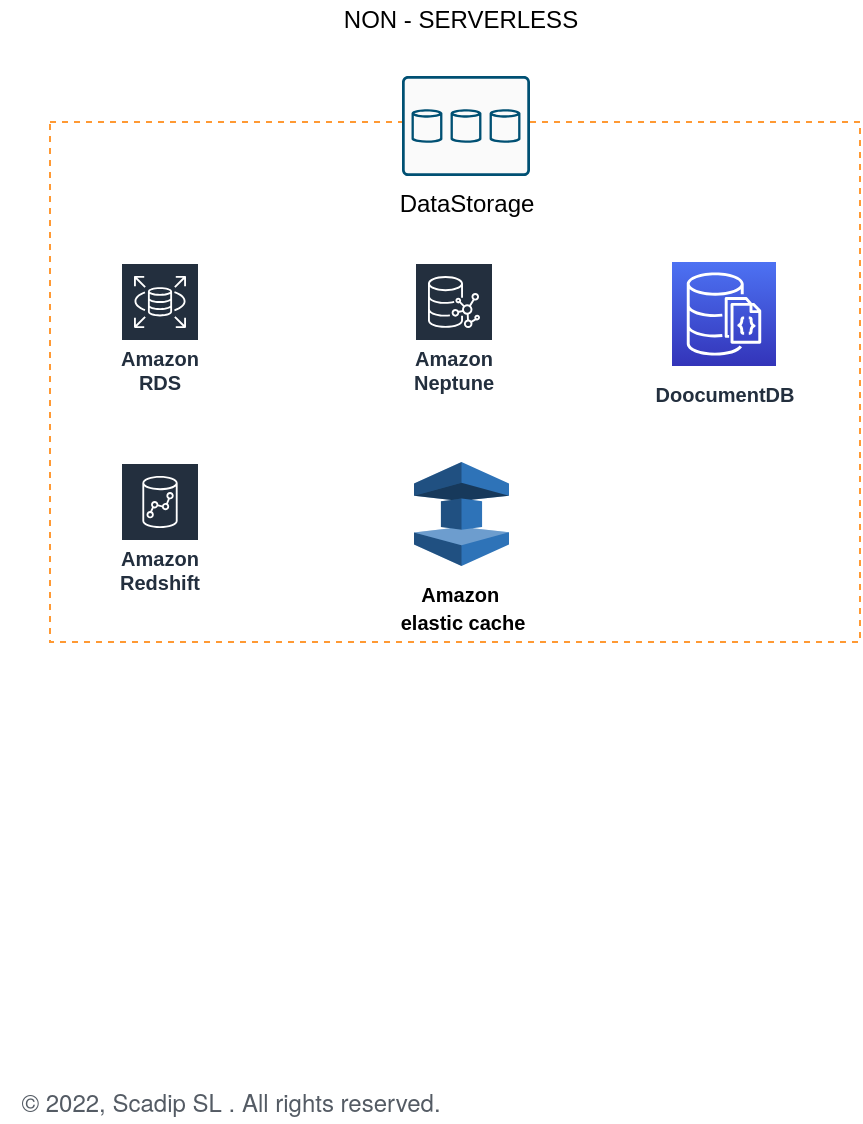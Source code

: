 <mxfile version="20.2.2" type="github">
  <diagram id="H57M7xQ1DezGqPtH5ixz" name="Page-1">
    <mxGraphModel dx="1055" dy="571" grid="1" gridSize="10" guides="1" tooltips="1" connect="1" arrows="1" fold="1" page="1" pageScale="1" pageWidth="583" pageHeight="827" math="0" shadow="0">
      <root>
        <mxCell id="0" />
        <mxCell id="1" parent="0" />
        <mxCell id="E7UOl0bArKBPDQY0iL0o-1" value="" style="rounded=0;whiteSpace=wrap;html=1;dashed=1;fillColor=none;strokeColor=#FF9933;" parent="1" vertex="1">
          <mxGeometry x="75" y="100" width="405" height="260" as="geometry" />
        </mxCell>
        <mxCell id="E7UOl0bArKBPDQY0iL0o-2" value="DataStorage" style="sketch=0;points=[[0.015,0.015,0],[0.985,0.015,0],[0.985,0.985,0],[0.015,0.985,0],[0.25,0,0],[0.5,0,0],[0.75,0,0],[1,0.25,0],[1,0.5,0],[1,0.75,0],[0.75,1,0],[0.5,1,0],[0.25,1,0],[0,0.75,0],[0,0.5,0],[0,0.25,0]];verticalLabelPosition=bottom;html=1;verticalAlign=top;aspect=fixed;align=center;pointerEvents=1;shape=mxgraph.cisco19.rect;prIcon=storage;fillColor=#FAFAFA;strokeColor=#005073;fontSize=12;" parent="1" vertex="1">
          <mxGeometry x="251" y="77" width="64" height="50" as="geometry" />
        </mxCell>
        <mxCell id="E7UOl0bArKBPDQY0iL0o-10" value="NON - SERVERLESS" style="text;html=1;align=center;verticalAlign=middle;resizable=0;points=[];autosize=1;strokeColor=none;fillColor=none;" parent="1" vertex="1">
          <mxGeometry x="215" y="39" width="130" height="20" as="geometry" />
        </mxCell>
        <mxCell id="E7UOl0bArKBPDQY0iL0o-11" value="Amazon RDS" style="sketch=0;outlineConnect=0;fontColor=#232F3E;gradientColor=none;strokeColor=#ffffff;fillColor=#232F3E;dashed=0;verticalLabelPosition=middle;verticalAlign=bottom;align=center;html=1;whiteSpace=wrap;fontSize=10;fontStyle=1;spacing=3;shape=mxgraph.aws4.productIcon;prIcon=mxgraph.aws4.rds;" parent="1" vertex="1">
          <mxGeometry x="110" y="170" width="40" height="70" as="geometry" />
        </mxCell>
        <mxCell id="E7UOl0bArKBPDQY0iL0o-12" value="Amazon Redshift" style="sketch=0;outlineConnect=0;fontColor=#232F3E;gradientColor=none;strokeColor=#ffffff;fillColor=#232F3E;dashed=0;verticalLabelPosition=middle;verticalAlign=bottom;align=center;html=1;whiteSpace=wrap;fontSize=10;fontStyle=1;spacing=3;shape=mxgraph.aws4.productIcon;prIcon=mxgraph.aws4.redshift;" parent="1" vertex="1">
          <mxGeometry x="110" y="270" width="40" height="70" as="geometry" />
        </mxCell>
        <mxCell id="E7UOl0bArKBPDQY0iL0o-13" value="&lt;font style=&quot;font-size: 10px;&quot;&gt;&lt;b&gt;Amazon&amp;nbsp;&lt;br&gt;elastic cache&lt;/b&gt;&lt;/font&gt;" style="outlineConnect=0;dashed=0;verticalLabelPosition=bottom;verticalAlign=top;align=center;html=1;shape=mxgraph.aws3.elasticache;fillColor=#2E73B8;gradientColor=none;" parent="1" vertex="1">
          <mxGeometry x="257" y="270" width="47.5" height="52" as="geometry" />
        </mxCell>
        <mxCell id="E7UOl0bArKBPDQY0iL0o-14" value="Amazon Neptune" style="sketch=0;outlineConnect=0;fontColor=#232F3E;gradientColor=none;strokeColor=#ffffff;fillColor=#232F3E;dashed=0;verticalLabelPosition=middle;verticalAlign=bottom;align=center;html=1;whiteSpace=wrap;fontSize=10;fontStyle=1;spacing=3;shape=mxgraph.aws4.productIcon;prIcon=mxgraph.aws4.neptune;" parent="1" vertex="1">
          <mxGeometry x="257" y="170" width="40" height="70" as="geometry" />
        </mxCell>
        <mxCell id="E7UOl0bArKBPDQY0iL0o-15" value="&lt;b&gt;&lt;font style=&quot;font-size: 10px;&quot;&gt;DoocumentDB&lt;/font&gt;&lt;/b&gt;" style="sketch=0;points=[[0,0,0],[0.25,0,0],[0.5,0,0],[0.75,0,0],[1,0,0],[0,1,0],[0.25,1,0],[0.5,1,0],[0.75,1,0],[1,1,0],[0,0.25,0],[0,0.5,0],[0,0.75,0],[1,0.25,0],[1,0.5,0],[1,0.75,0]];outlineConnect=0;fontColor=#232F3E;gradientColor=#4D72F3;gradientDirection=north;fillColor=#3334B9;strokeColor=#ffffff;dashed=0;verticalLabelPosition=bottom;verticalAlign=top;align=center;html=1;fontSize=12;fontStyle=0;aspect=fixed;shape=mxgraph.aws4.resourceIcon;resIcon=mxgraph.aws4.documentdb_with_mongodb_compatibility;" parent="1" vertex="1">
          <mxGeometry x="386" y="170" width="52" height="52" as="geometry" />
        </mxCell>
        <mxCell id="8u0L5lZfFyH7BkvkP62H-1" value="&lt;span style=&quot;color: rgb(84, 91, 100); font-family: &amp;quot;Amazon Ember&amp;quot;, &amp;quot;Helvetica Neue&amp;quot;, Roboto, Arial, sans-serif; text-align: start; background-color: rgb(255, 255, 255);&quot;&gt;© 2022, Scadip SL&amp;nbsp;&lt;/span&gt;&lt;span style=&quot;color: rgb(84, 91, 100); font-family: &amp;quot;Amazon Ember&amp;quot;, &amp;quot;Helvetica Neue&amp;quot;, Roboto, Arial, sans-serif; text-align: start; background-color: rgb(255, 255, 255);&quot;&gt;. All rights reserved.&lt;/span&gt;" style="text;html=1;align=center;verticalAlign=middle;resizable=0;points=[];autosize=1;strokeColor=none;fillColor=none;fontSize=12;" parent="1" vertex="1">
          <mxGeometry x="50" y="580" width="230" height="20" as="geometry" />
        </mxCell>
      </root>
    </mxGraphModel>
  </diagram>
</mxfile>
